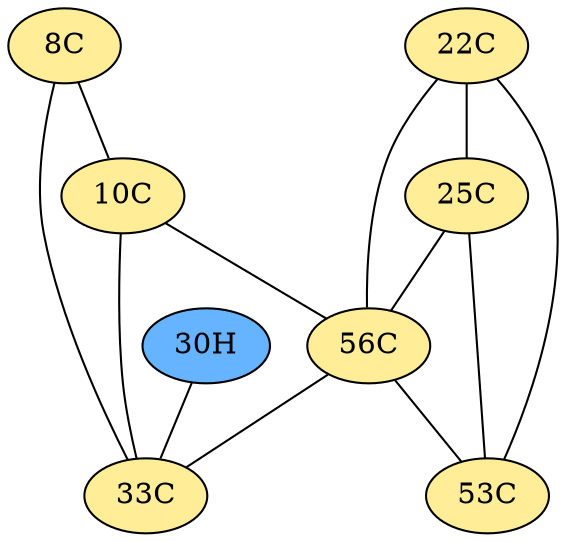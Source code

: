 // The Round Table
graph {
	"8C" [fillcolor="#FFED97" style=radial]
	"10C" [fillcolor="#FFED97" style=radial]
	"8C" -- "10C" [penwidth=1]
	"8C" [fillcolor="#FFED97" style=radial]
	"33C" [fillcolor="#FFED97" style=radial]
	"8C" -- "33C" [penwidth=1]
	"10C" [fillcolor="#FFED97" style=radial]
	"56C" [fillcolor="#FFED97" style=radial]
	"10C" -- "56C" [penwidth=1]
	"10C" [fillcolor="#FFED97" style=radial]
	"33C" [fillcolor="#FFED97" style=radial]
	"10C" -- "33C" [penwidth=1]
	"22C" [fillcolor="#FFED97" style=radial]
	"53C" [fillcolor="#FFED97" style=radial]
	"22C" -- "53C" [penwidth=1]
	"22C" [fillcolor="#FFED97" style=radial]
	"56C" [fillcolor="#FFED97" style=radial]
	"22C" -- "56C" [penwidth=1]
	"22C" [fillcolor="#FFED97" style=radial]
	"25C" [fillcolor="#FFED97" style=radial]
	"22C" -- "25C" [penwidth=1]
	"25C" [fillcolor="#FFED97" style=radial]
	"53C" [fillcolor="#FFED97" style=radial]
	"25C" -- "53C" [penwidth=1]
	"25C" [fillcolor="#FFED97" style=radial]
	"56C" [fillcolor="#FFED97" style=radial]
	"25C" -- "56C" [penwidth=1]
	"56C" [fillcolor="#FFED97" style=radial]
	"53C" [fillcolor="#FFED97" style=radial]
	"56C" -- "53C" [penwidth=1]
	"56C" [fillcolor="#FFED97" style=radial]
	"33C" [fillcolor="#FFED97" style=radial]
	"56C" -- "33C" [penwidth=1]
	"30H" [fillcolor="#66B3FF" style=radial]
	"33C" [fillcolor="#FFED97" style=radial]
	"30H" -- "33C" [penwidth=1]
}
